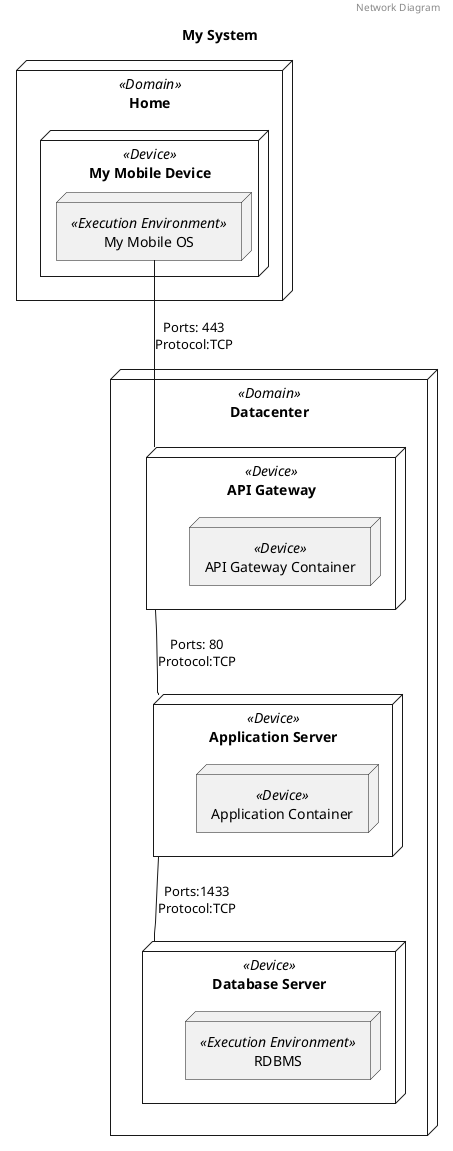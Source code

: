@startuml Network Diagram My System
header Network Diagram
title My System
node "Home" as Home <<Domain>> {
node "My Mobile Device" as My_Mobile_Device <<Device>> {
node "My Mobile OS" as My_Mobile_OS <<Execution Environment>> {

}
}
}
node "Datacenter" as Datacenter <<Domain>> {
node "API Gateway" as API_Gateway <<Device>> {
node "API Gateway Container" as API_Gateway_Container <<Device>> {


}
}
node "Application Server" as Application_Server <<Device>> {
node "Application Container" as Application_Container <<Device>> {

}

}
node "Database Server" as Database_Server <<Device>> {
node "RDBMS" as RDBMS <<Execution Environment>> {


}
}
}
My_Mobile_OS -- API_Gateway: Ports: 443\nProtocol:TCP
API_Gateway -- Application_Server: Ports: 80\nProtocol:TCP
Application_Server -- Database_Server: Ports:1433\nProtocol:TCP
@enduml

''''''''''''''''''''''''''''''
@startuml Deployment Diagram My System
header Network Diagram
title My System
node "Home" as Home <<Domain>> {
node "My Mobile Device" as My_Mobile_Device <<Device>> {
node "My Mobile OS" as My_Mobile_OS <<Execution Environment>> {
boundary "My Application" as My_Application <<UI>>
}
}
}
node "Datacenter" as Datacenter <<Domain>> {
node "API Gateway" as API_Gateway <<Device>> {
node "API Gateway Container" as API_Gateway_Container <<Device>> {
interface "Corporate" as Corporate
interface "Public" as Public
}
}
node "Application Server" as Application_Server <<Device>> {
node "Application Container" as Application_Container <<Device>> {
component "My Service" as My_Service <<Service>>
}
interface "Internal" as Internal
}
node "Database Server" as Database_Server <<Device>> {
node "RDBMS" as RDBMS <<Execution Environment>> {
database "My Database" as My_Database <<Database>>
database "My Database2" as My_Database2 <<Database>>
}
}
}
My_Application -down-( Corporate
Corporate -down-( Internal
Public -down-( Internal
My_Service -up- Internal
My_Service .down-> My_Database: <<CRUD>>
My_Service .down-> My_Database2: <<CRUD>>
@enduml

''''''''''''''''''''''''''''''
@startuml Component Diagram My System
package "My System" as My_System_package <<System>>{
header Component Diagram
title My System
boundary "My Application" as My_Application <<UI>>



interface "Corporate" as Corporate
interface "Public" as Public


component "My Service" as My_Service <<Service>>

interface "Internal" as Internal

database "My Database" as My_Database <<Database>>
database "My Database2" as My_Database2 <<Database>>



My_Application -down-( Corporate
Corporate -down-( Internal
Public -down-( Internal
My_Service -up- Internal
My_Service .down-> My_Database: <<CRUD>>
My_Service .down-> My_Database2: <<CRUD>>

}
@enduml

''''''''''''''''''''''''''''''
@startuml System Diagram My System
header System Diagram
title My System
package "My System" as My_System_package <<System>>
@enduml
